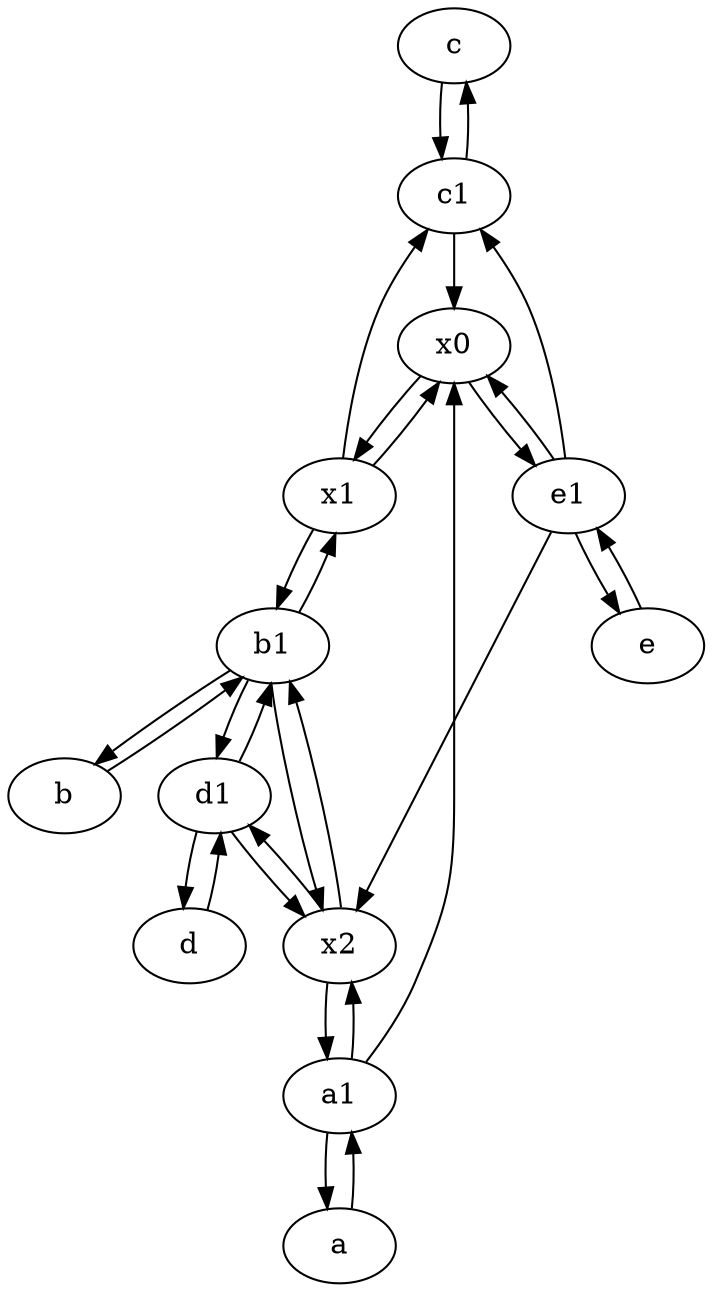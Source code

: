 digraph  {
	c [pos="20,10!"];
	b1 [pos="45,20!"];
	e [pos="30,50!"];
	d1 [pos="25,30!"];
	b [pos="50,20!"];
	d [pos="20,30!"];
	a1 [pos="40,15!"];
	x1;
	e1 [pos="25,45!"];
	c1 [pos="30,15!"];
	x0;
	x2;
	a [pos="40,10!"];
	c1 -> x0;
	b1 -> d1;
	d1 -> x2;
	e1 -> x0;
	x2 -> b1;
	x0 -> x1;
	x1 -> c1;
	x2 -> d1;
	a1 -> a;
	b -> b1;
	b1 -> x1;
	x1 -> x0;
	d1 -> d;
	x0 -> e1;
	b1 -> x2;
	c -> c1;
	d -> d1;
	e1 -> c1;
	e1 -> x2;
	c1 -> c;
	d1 -> b1;
	e1 -> e;
	x2 -> a1;
	b1 -> b;
	x1 -> b1;
	a1 -> x0;
	e -> e1;
	a1 -> x2;
	a -> a1;

	}